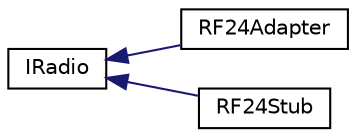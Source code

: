 digraph "Graphical Class Hierarchy"
{
  edge [fontname="Helvetica",fontsize="10",labelfontname="Helvetica",labelfontsize="10"];
  node [fontname="Helvetica",fontsize="10",shape=record];
  rankdir="LR";
  Node0 [label="IRadio",height=0.2,width=0.4,color="black", fillcolor="white", style="filled",URL="$classIRadio.html"];
  Node0 -> Node1 [dir="back",color="midnightblue",fontsize="10",style="solid",fontname="Helvetica"];
  Node1 [label="RF24Adapter",height=0.2,width=0.4,color="black", fillcolor="white", style="filled",URL="$classRF24Adapter.html"];
  Node0 -> Node2 [dir="back",color="midnightblue",fontsize="10",style="solid",fontname="Helvetica"];
  Node2 [label="RF24Stub",height=0.2,width=0.4,color="black", fillcolor="white", style="filled",URL="$classRF24Stub.html"];
}
